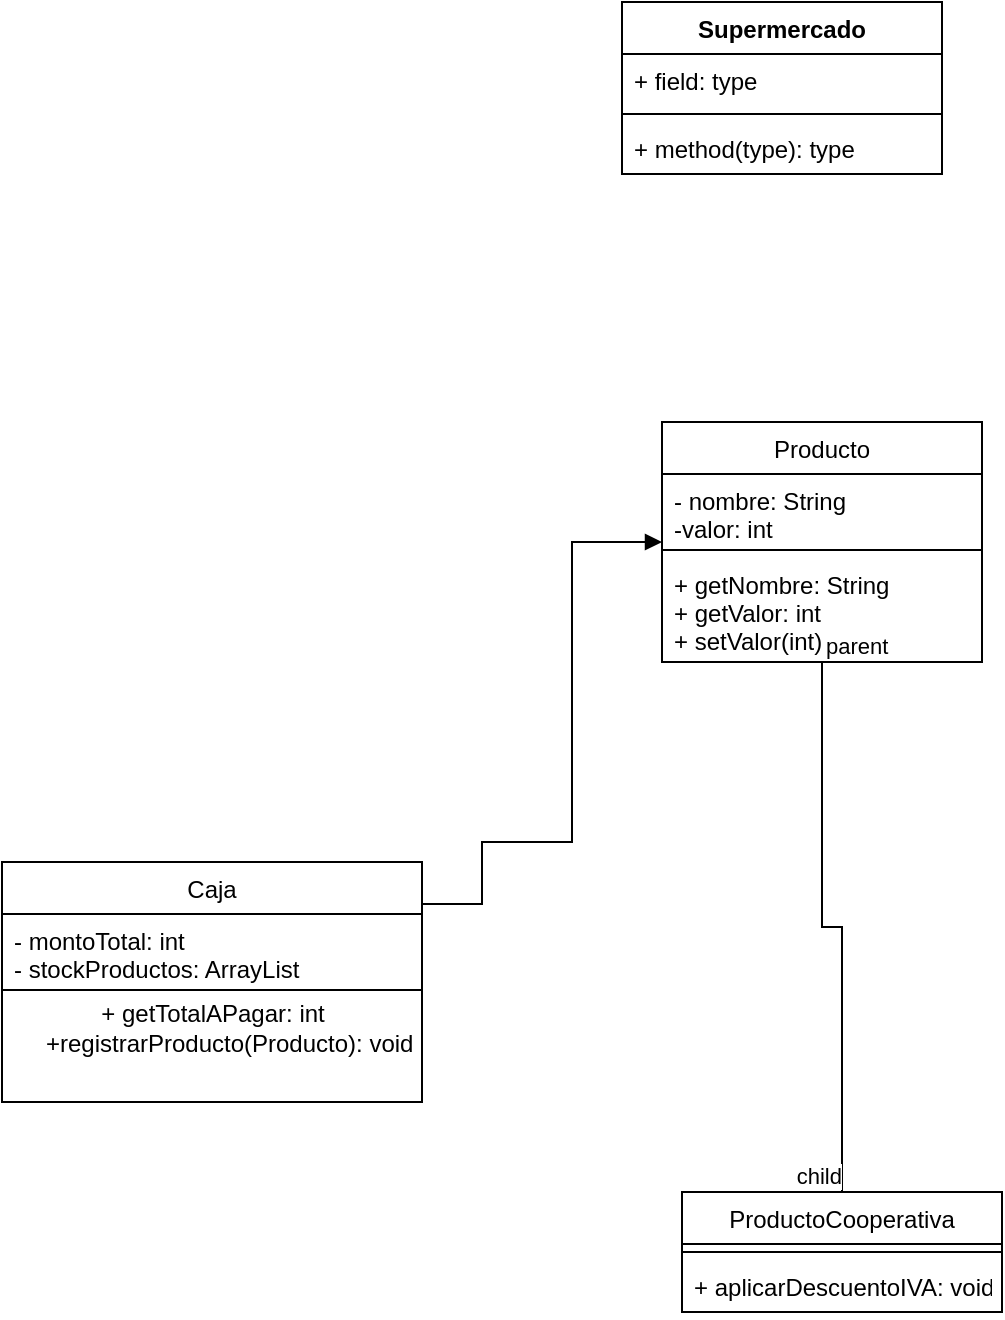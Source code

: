 <mxfile version="15.2.9" type="github">
  <diagram id="C5RBs43oDa-KdzZeNtuy" name="Page-1">
    <mxGraphModel dx="782" dy="1879" grid="1" gridSize="10" guides="1" tooltips="1" connect="1" arrows="1" fold="1" page="1" pageScale="1" pageWidth="827" pageHeight="1169" math="0" shadow="0">
      <root>
        <mxCell id="WIyWlLk6GJQsqaUBKTNV-0" />
        <mxCell id="WIyWlLk6GJQsqaUBKTNV-1" parent="WIyWlLk6GJQsqaUBKTNV-0" />
        <mxCell id="zkfFHV4jXpPFQw0GAbJ--0" value="Caja" style="swimlane;fontStyle=0;align=center;verticalAlign=top;childLayout=stackLayout;horizontal=1;startSize=26;horizontalStack=0;resizeParent=1;resizeLast=0;collapsible=1;marginBottom=0;rounded=0;shadow=0;strokeWidth=1;" parent="WIyWlLk6GJQsqaUBKTNV-1" vertex="1">
          <mxGeometry x="120" y="390" width="210" height="120" as="geometry">
            <mxRectangle x="230" y="140" width="160" height="26" as="alternateBounds" />
          </mxGeometry>
        </mxCell>
        <mxCell id="zkfFHV4jXpPFQw0GAbJ--1" value="- montoTotal: int&#xa;- stockProductos: ArrayList" style="text;align=left;verticalAlign=top;spacingLeft=4;spacingRight=4;overflow=hidden;rotatable=0;points=[[0,0.5],[1,0.5]];portConstraint=eastwest;" parent="zkfFHV4jXpPFQw0GAbJ--0" vertex="1">
          <mxGeometry y="26" width="210" height="34" as="geometry" />
        </mxCell>
        <mxCell id="zkfFHV4jXpPFQw0GAbJ--4" value="" style="line;html=1;strokeWidth=1;align=left;verticalAlign=middle;spacingTop=-1;spacingLeft=3;spacingRight=3;rotatable=0;labelPosition=right;points=[];portConstraint=eastwest;" parent="zkfFHV4jXpPFQw0GAbJ--0" vertex="1">
          <mxGeometry y="60" width="210" height="8" as="geometry" />
        </mxCell>
        <mxCell id="Uo_44vM0QB5pr31_lzW2-1" value="+ getTotalAPagar: int&lt;br&gt;&amp;nbsp; &amp;nbsp; &amp;nbsp;+registrarProducto(Producto): void" style="text;html=1;align=center;verticalAlign=middle;resizable=0;points=[];autosize=1;strokeColor=none;" parent="zkfFHV4jXpPFQw0GAbJ--0" vertex="1">
          <mxGeometry y="68" width="210" height="30" as="geometry" />
        </mxCell>
        <mxCell id="Uo_44vM0QB5pr31_lzW2-2" value="Producto" style="swimlane;fontStyle=0;align=center;verticalAlign=top;childLayout=stackLayout;horizontal=1;startSize=26;horizontalStack=0;resizeParent=1;resizeParentMax=0;resizeLast=0;collapsible=1;marginBottom=0;" parent="WIyWlLk6GJQsqaUBKTNV-1" vertex="1">
          <mxGeometry x="450" y="170" width="160" height="120" as="geometry" />
        </mxCell>
        <mxCell id="Uo_44vM0QB5pr31_lzW2-3" value="- nombre: String&#xa;-valor: int" style="text;strokeColor=none;fillColor=none;align=left;verticalAlign=top;spacingLeft=4;spacingRight=4;overflow=hidden;rotatable=0;points=[[0,0.5],[1,0.5]];portConstraint=eastwest;fontStyle=0" parent="Uo_44vM0QB5pr31_lzW2-2" vertex="1">
          <mxGeometry y="26" width="160" height="34" as="geometry" />
        </mxCell>
        <mxCell id="Uo_44vM0QB5pr31_lzW2-4" value="" style="line;strokeWidth=1;fillColor=none;align=left;verticalAlign=middle;spacingTop=-1;spacingLeft=3;spacingRight=3;rotatable=0;labelPosition=right;points=[];portConstraint=eastwest;" parent="Uo_44vM0QB5pr31_lzW2-2" vertex="1">
          <mxGeometry y="60" width="160" height="8" as="geometry" />
        </mxCell>
        <mxCell id="Uo_44vM0QB5pr31_lzW2-5" value="+ getNombre: String&#xa;+ getValor: int&#xa;+ setValor(int)" style="text;strokeColor=none;fillColor=none;align=left;verticalAlign=top;spacingLeft=4;spacingRight=4;overflow=hidden;rotatable=0;points=[[0,0.5],[1,0.5]];portConstraint=eastwest;fontStyle=0" parent="Uo_44vM0QB5pr31_lzW2-2" vertex="1">
          <mxGeometry y="68" width="160" height="52" as="geometry" />
        </mxCell>
        <mxCell id="Uo_44vM0QB5pr31_lzW2-9" value="" style="html=1;verticalAlign=bottom;endArrow=block;rounded=0;edgeStyle=orthogonalEdgeStyle;" parent="WIyWlLk6GJQsqaUBKTNV-1" target="Uo_44vM0QB5pr31_lzW2-2" edge="1" source="zkfFHV4jXpPFQw0GAbJ--0">
          <mxGeometry x="-0.25" y="-20" width="80" relative="1" as="geometry">
            <mxPoint x="350" y="440" as="sourcePoint" />
            <mxPoint x="440" y="200" as="targetPoint" />
            <Array as="points">
              <mxPoint x="360" y="411" />
              <mxPoint x="360" y="380" />
              <mxPoint x="405" y="380" />
              <mxPoint x="405" y="230" />
            </Array>
            <mxPoint x="20" y="-20" as="offset" />
          </mxGeometry>
        </mxCell>
        <mxCell id="Uo_44vM0QB5pr31_lzW2-14" value="ProductoCooperativa" style="swimlane;fontStyle=0;align=center;verticalAlign=top;childLayout=stackLayout;horizontal=1;startSize=26;horizontalStack=0;resizeParent=1;resizeParentMax=0;resizeLast=0;collapsible=1;marginBottom=0;" parent="WIyWlLk6GJQsqaUBKTNV-1" vertex="1">
          <mxGeometry x="460" y="555" width="160" height="60" as="geometry" />
        </mxCell>
        <mxCell id="Uo_44vM0QB5pr31_lzW2-16" value="" style="line;strokeWidth=1;fillColor=none;align=left;verticalAlign=middle;spacingTop=-1;spacingLeft=3;spacingRight=3;rotatable=0;labelPosition=right;points=[];portConstraint=eastwest;" parent="Uo_44vM0QB5pr31_lzW2-14" vertex="1">
          <mxGeometry y="26" width="160" height="8" as="geometry" />
        </mxCell>
        <mxCell id="Uo_44vM0QB5pr31_lzW2-17" value="+ aplicarDescuentoIVA: void" style="text;strokeColor=none;fillColor=none;align=left;verticalAlign=top;spacingLeft=4;spacingRight=4;overflow=hidden;rotatable=0;points=[[0,0.5],[1,0.5]];portConstraint=eastwest;" parent="Uo_44vM0QB5pr31_lzW2-14" vertex="1">
          <mxGeometry y="34" width="160" height="26" as="geometry" />
        </mxCell>
        <mxCell id="Uo_44vM0QB5pr31_lzW2-18" value="" style="endArrow=none;html=1;edgeStyle=orthogonalEdgeStyle;rounded=0;entryX=0.5;entryY=0;entryDx=0;entryDy=0;" parent="WIyWlLk6GJQsqaUBKTNV-1" source="Uo_44vM0QB5pr31_lzW2-2" target="Uo_44vM0QB5pr31_lzW2-14" edge="1">
          <mxGeometry relative="1" as="geometry">
            <mxPoint x="440" y="330" as="sourcePoint" />
            <mxPoint x="530" y="360" as="targetPoint" />
          </mxGeometry>
        </mxCell>
        <mxCell id="Uo_44vM0QB5pr31_lzW2-19" value="parent" style="edgeLabel;resizable=0;html=1;align=left;verticalAlign=bottom;" parent="Uo_44vM0QB5pr31_lzW2-18" connectable="0" vertex="1">
          <mxGeometry x="-1" relative="1" as="geometry" />
        </mxCell>
        <mxCell id="Uo_44vM0QB5pr31_lzW2-20" value="child" style="edgeLabel;resizable=0;html=1;align=right;verticalAlign=bottom;" parent="Uo_44vM0QB5pr31_lzW2-18" connectable="0" vertex="1">
          <mxGeometry x="1" relative="1" as="geometry" />
        </mxCell>
        <mxCell id="uc_0Bd7lpwHp4kdPJrO3-0" value="Supermercado" style="swimlane;fontStyle=1;align=center;verticalAlign=top;childLayout=stackLayout;horizontal=1;startSize=26;horizontalStack=0;resizeParent=1;resizeParentMax=0;resizeLast=0;collapsible=1;marginBottom=0;" vertex="1" parent="WIyWlLk6GJQsqaUBKTNV-1">
          <mxGeometry x="430" y="-40" width="160" height="86" as="geometry" />
        </mxCell>
        <mxCell id="uc_0Bd7lpwHp4kdPJrO3-1" value="+ field: type" style="text;strokeColor=none;fillColor=none;align=left;verticalAlign=top;spacingLeft=4;spacingRight=4;overflow=hidden;rotatable=0;points=[[0,0.5],[1,0.5]];portConstraint=eastwest;" vertex="1" parent="uc_0Bd7lpwHp4kdPJrO3-0">
          <mxGeometry y="26" width="160" height="26" as="geometry" />
        </mxCell>
        <mxCell id="uc_0Bd7lpwHp4kdPJrO3-2" value="" style="line;strokeWidth=1;fillColor=none;align=left;verticalAlign=middle;spacingTop=-1;spacingLeft=3;spacingRight=3;rotatable=0;labelPosition=right;points=[];portConstraint=eastwest;" vertex="1" parent="uc_0Bd7lpwHp4kdPJrO3-0">
          <mxGeometry y="52" width="160" height="8" as="geometry" />
        </mxCell>
        <mxCell id="uc_0Bd7lpwHp4kdPJrO3-3" value="+ method(type): type" style="text;strokeColor=none;fillColor=none;align=left;verticalAlign=top;spacingLeft=4;spacingRight=4;overflow=hidden;rotatable=0;points=[[0,0.5],[1,0.5]];portConstraint=eastwest;" vertex="1" parent="uc_0Bd7lpwHp4kdPJrO3-0">
          <mxGeometry y="60" width="160" height="26" as="geometry" />
        </mxCell>
      </root>
    </mxGraphModel>
  </diagram>
</mxfile>
